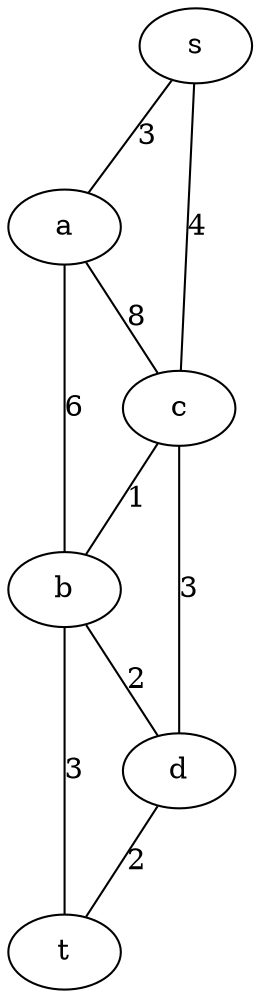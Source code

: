 graph {
    graph[MST=12];

    "s" ;
    "a" ;
    "b" ;
    "c" ;
    "d" ;
    "t" ;
    "s" -- "a" [weight=3.0, label="3"];
    "s" -- "c" [weight=4.0, label="4"];
    "a" -- "b" [weight=6.0, label="6"];
    "b" -- "t" [weight=3.0, label="3"];
    "a" -- "c" [weight=8.0, label="8"];
    "c" -- "d" [weight=3.0, label="3"];
    "c" -- "b" [weight=1.0, label="1"];
    "b" -- "d" [weight=2.0, label="2"];
    "d" -- "t" [weight=2.0, label="2"];
}